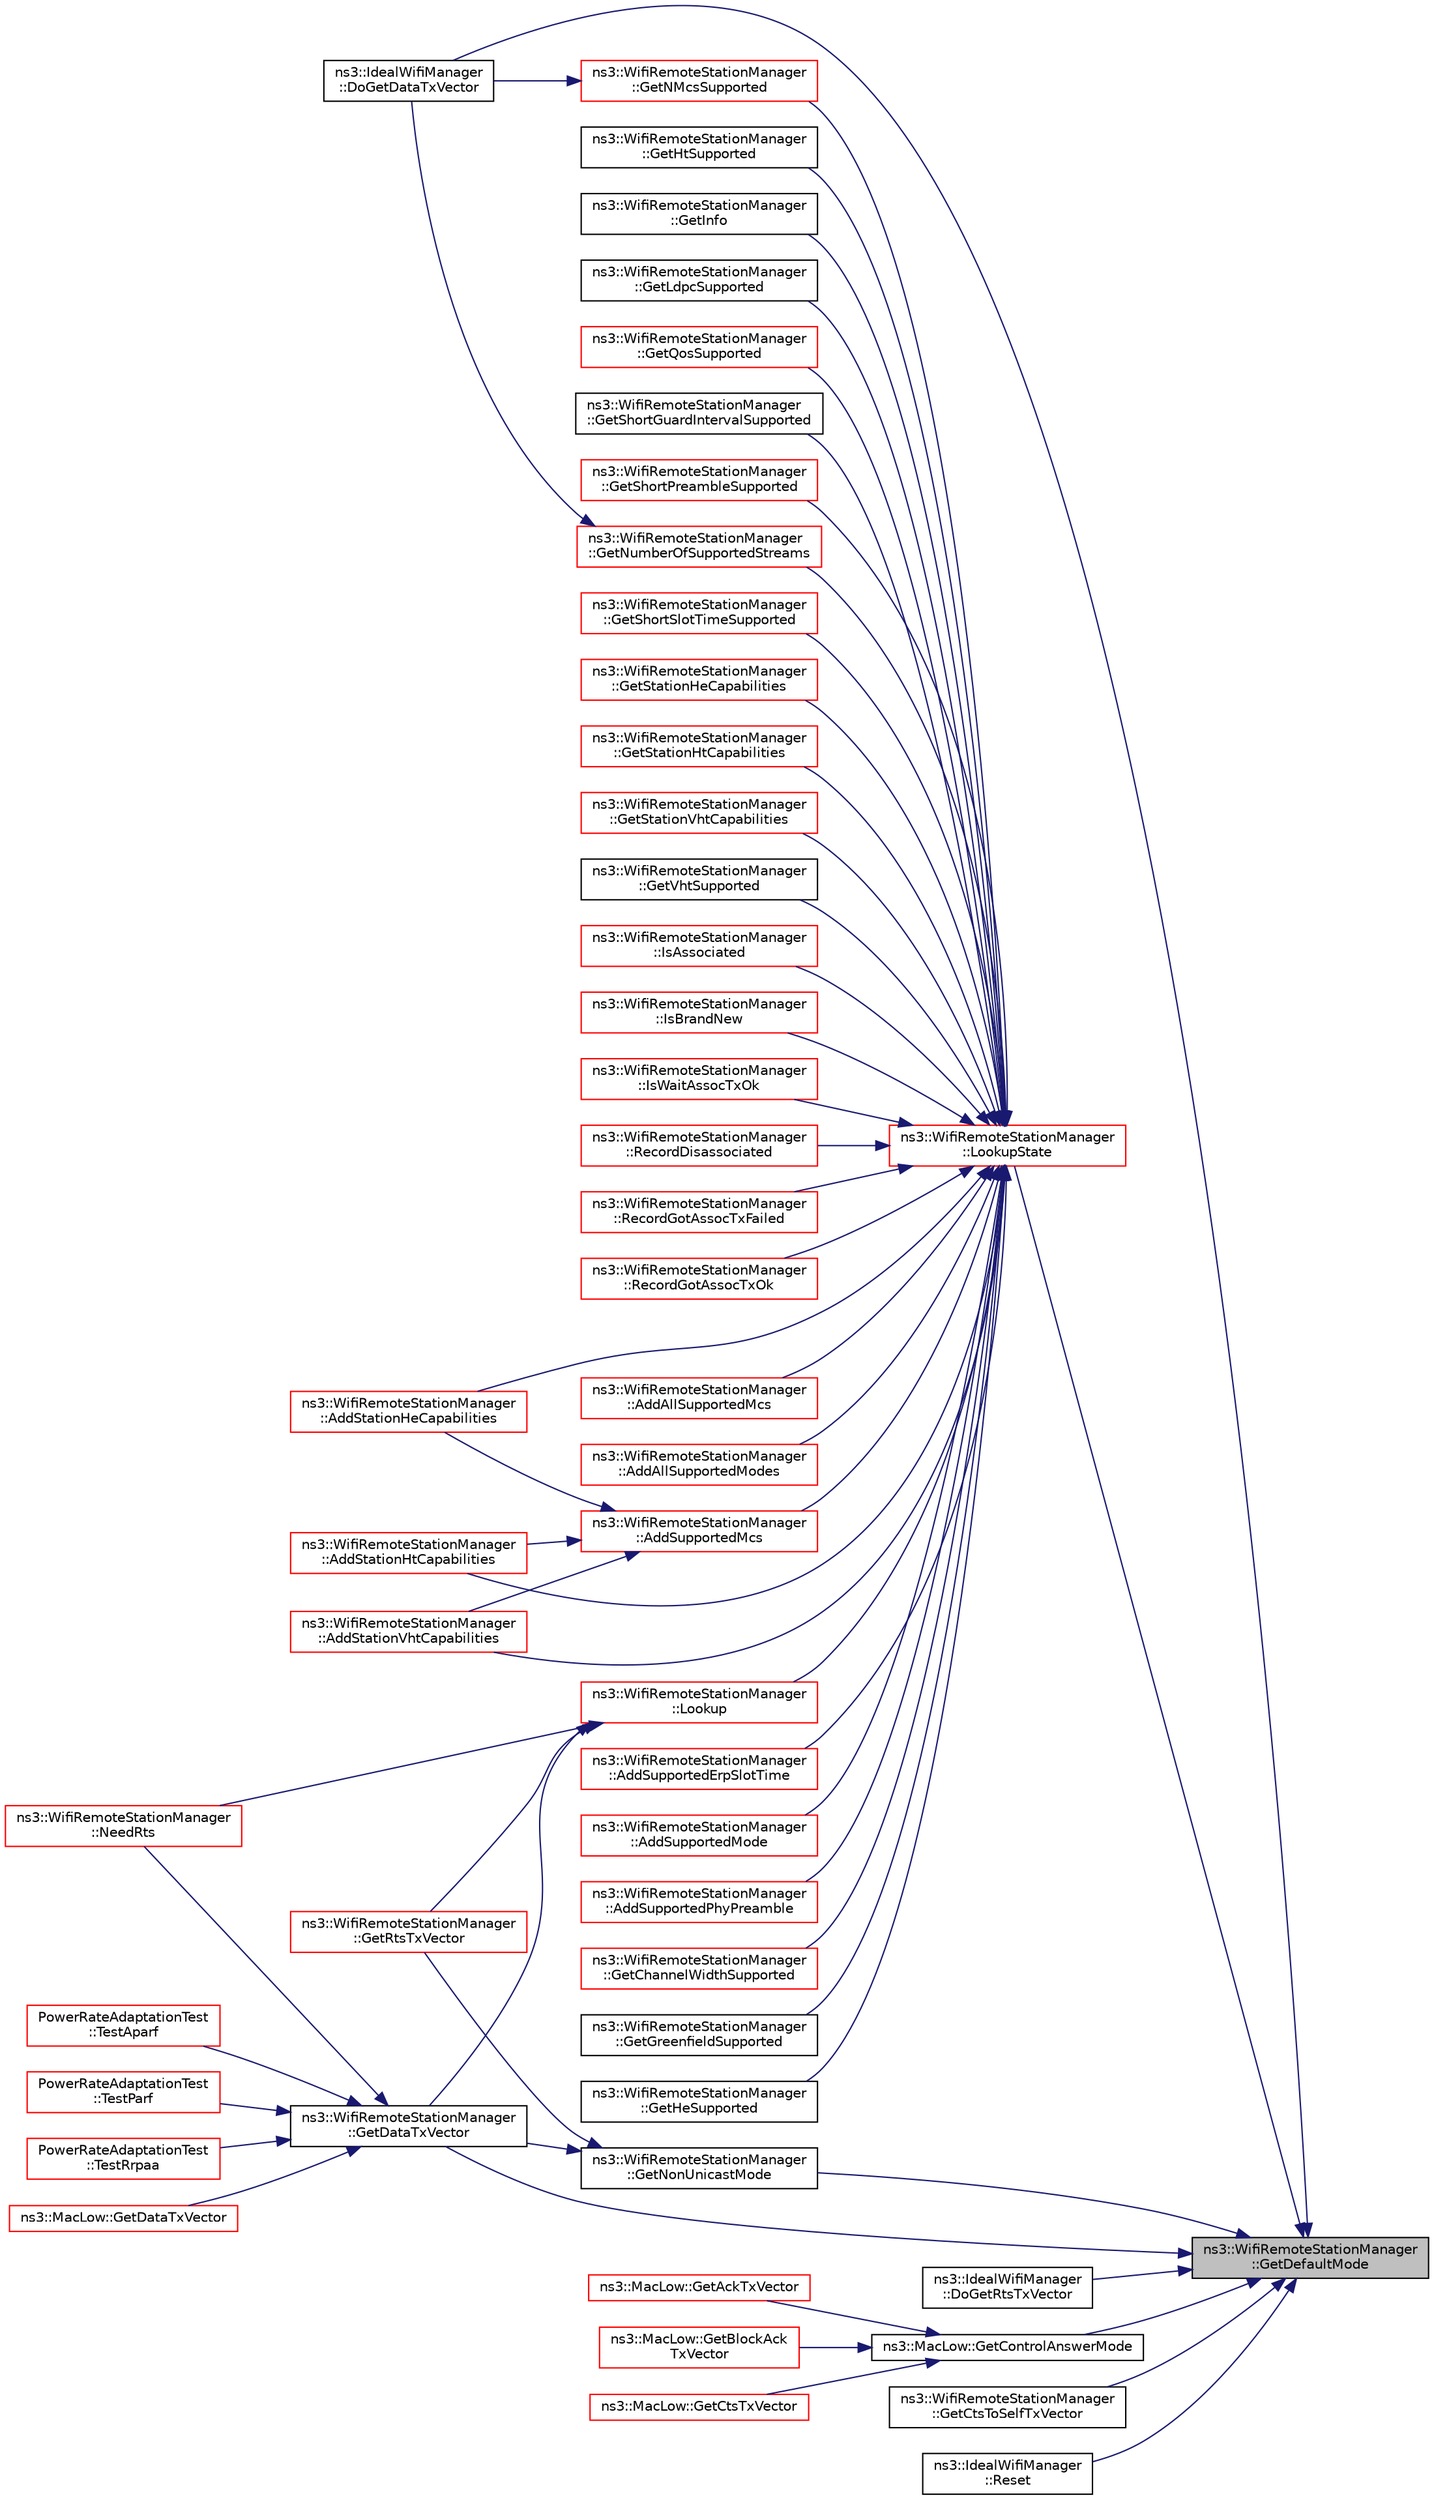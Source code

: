 digraph "ns3::WifiRemoteStationManager::GetDefaultMode"
{
 // LATEX_PDF_SIZE
  edge [fontname="Helvetica",fontsize="10",labelfontname="Helvetica",labelfontsize="10"];
  node [fontname="Helvetica",fontsize="10",shape=record];
  rankdir="RL";
  Node1 [label="ns3::WifiRemoteStationManager\l::GetDefaultMode",height=0.2,width=0.4,color="black", fillcolor="grey75", style="filled", fontcolor="black",tooltip="Return the default transmission mode."];
  Node1 -> Node2 [dir="back",color="midnightblue",fontsize="10",style="solid",fontname="Helvetica"];
  Node2 [label="ns3::IdealWifiManager\l::DoGetDataTxVector",height=0.2,width=0.4,color="black", fillcolor="white", style="filled",URL="$classns3_1_1_ideal_wifi_manager.html#a2e7570eb1f5cbef1067cfb714e94218e",tooltip=" "];
  Node1 -> Node3 [dir="back",color="midnightblue",fontsize="10",style="solid",fontname="Helvetica"];
  Node3 [label="ns3::IdealWifiManager\l::DoGetRtsTxVector",height=0.2,width=0.4,color="black", fillcolor="white", style="filled",URL="$classns3_1_1_ideal_wifi_manager.html#ab263f9a1c04747b2c2b55774bf97854a",tooltip=" "];
  Node1 -> Node4 [dir="back",color="midnightblue",fontsize="10",style="solid",fontname="Helvetica"];
  Node4 [label="ns3::MacLow::GetControlAnswerMode",height=0.2,width=0.4,color="black", fillcolor="white", style="filled",URL="$classns3_1_1_mac_low.html#aebd46ed9f77a2e2cc6a10d5832046f11",tooltip="Get control answer mode function."];
  Node4 -> Node5 [dir="back",color="midnightblue",fontsize="10",style="solid",fontname="Helvetica"];
  Node5 [label="ns3::MacLow::GetAckTxVector",height=0.2,width=0.4,color="red", fillcolor="white", style="filled",URL="$classns3_1_1_mac_low.html#aae813ebc059b7e6aa1c88607e2969936",tooltip="Return a TXVECTOR for the Ack frame given the destination and the mode of the Data used by the sender..."];
  Node4 -> Node21 [dir="back",color="midnightblue",fontsize="10",style="solid",fontname="Helvetica"];
  Node21 [label="ns3::MacLow::GetBlockAck\lTxVector",height=0.2,width=0.4,color="red", fillcolor="white", style="filled",URL="$classns3_1_1_mac_low.html#a227f7cf96af4e059f660cd6668869e69",tooltip="Return a TXVECTOR for the BlockAck frame given the destination and the mode of the Data used by the s..."];
  Node4 -> Node27 [dir="back",color="midnightblue",fontsize="10",style="solid",fontname="Helvetica"];
  Node27 [label="ns3::MacLow::GetCtsTxVector",height=0.2,width=0.4,color="red", fillcolor="white", style="filled",URL="$classns3_1_1_mac_low.html#abe2810a59020adbcf64abbef2bcf319f",tooltip="Return a TXVECTOR for the CTS frame given the destination and the mode of the RTS used by the sender."];
  Node1 -> Node31 [dir="back",color="midnightblue",fontsize="10",style="solid",fontname="Helvetica"];
  Node31 [label="ns3::WifiRemoteStationManager\l::GetCtsToSelfTxVector",height=0.2,width=0.4,color="black", fillcolor="white", style="filled",URL="$classns3_1_1_wifi_remote_station_manager.html#ab678ba97c31f92e03c4cc8dacd7f622b",tooltip="Since CTS-to-self parameters are not dependent on the station, it is implemented in wifi remote stati..."];
  Node1 -> Node32 [dir="back",color="midnightblue",fontsize="10",style="solid",fontname="Helvetica"];
  Node32 [label="ns3::WifiRemoteStationManager\l::GetDataTxVector",height=0.2,width=0.4,color="black", fillcolor="white", style="filled",URL="$classns3_1_1_wifi_remote_station_manager.html#a694863b2c3093952b2629e5a2d341a75",tooltip=" "];
  Node32 -> Node33 [dir="back",color="midnightblue",fontsize="10",style="solid",fontname="Helvetica"];
  Node33 [label="ns3::MacLow::GetDataTxVector",height=0.2,width=0.4,color="red", fillcolor="white", style="filled",URL="$classns3_1_1_mac_low.html#aeb3a8ccdb7a068b7ee69d507a66a1b60",tooltip="Return a TXVECTOR for the Data frame given the destination."];
  Node32 -> Node36 [dir="back",color="midnightblue",fontsize="10",style="solid",fontname="Helvetica"];
  Node36 [label="ns3::WifiRemoteStationManager\l::NeedRts",height=0.2,width=0.4,color="red", fillcolor="white", style="filled",URL="$classns3_1_1_wifi_remote_station_manager.html#a39ace4bf721e87a345bcd650f990ae3c",tooltip=" "];
  Node32 -> Node127 [dir="back",color="midnightblue",fontsize="10",style="solid",fontname="Helvetica"];
  Node127 [label="PowerRateAdaptationTest\l::TestAparf",height=0.2,width=0.4,color="red", fillcolor="white", style="filled",URL="$class_power_rate_adaptation_test.html#a3c3954526cb787125fea4c50cfe76174",tooltip="Test aparf function."];
  Node32 -> Node129 [dir="back",color="midnightblue",fontsize="10",style="solid",fontname="Helvetica"];
  Node129 [label="PowerRateAdaptationTest\l::TestParf",height=0.2,width=0.4,color="red", fillcolor="white", style="filled",URL="$class_power_rate_adaptation_test.html#a06db52c180644f3b961de054c41f2115",tooltip="Test parf function."];
  Node32 -> Node130 [dir="back",color="midnightblue",fontsize="10",style="solid",fontname="Helvetica"];
  Node130 [label="PowerRateAdaptationTest\l::TestRrpaa",height=0.2,width=0.4,color="red", fillcolor="white", style="filled",URL="$class_power_rate_adaptation_test.html#af0e5f044ed9bdf20dc203926ff8677b4",tooltip="Test rrpaa function."];
  Node1 -> Node131 [dir="back",color="midnightblue",fontsize="10",style="solid",fontname="Helvetica"];
  Node131 [label="ns3::WifiRemoteStationManager\l::GetNonUnicastMode",height=0.2,width=0.4,color="black", fillcolor="white", style="filled",URL="$classns3_1_1_wifi_remote_station_manager.html#a67493a6f09cd90a438fceead287a72c0",tooltip="Return a mode for non-unicast packets."];
  Node131 -> Node32 [dir="back",color="midnightblue",fontsize="10",style="solid",fontname="Helvetica"];
  Node131 -> Node132 [dir="back",color="midnightblue",fontsize="10",style="solid",fontname="Helvetica"];
  Node132 [label="ns3::WifiRemoteStationManager\l::GetRtsTxVector",height=0.2,width=0.4,color="red", fillcolor="white", style="filled",URL="$classns3_1_1_wifi_remote_station_manager.html#af1d1d8ad08efe3fbe876c67c17e89ef2",tooltip=" "];
  Node1 -> Node135 [dir="back",color="midnightblue",fontsize="10",style="solid",fontname="Helvetica"];
  Node135 [label="ns3::WifiRemoteStationManager\l::LookupState",height=0.2,width=0.4,color="red", fillcolor="white", style="filled",URL="$classns3_1_1_wifi_remote_station_manager.html#a6a5c20f231324799e383594b546ca733",tooltip="Return the state of the station associated with the given address."];
  Node135 -> Node136 [dir="back",color="midnightblue",fontsize="10",style="solid",fontname="Helvetica"];
  Node136 [label="ns3::WifiRemoteStationManager\l::AddAllSupportedMcs",height=0.2,width=0.4,color="red", fillcolor="white", style="filled",URL="$classns3_1_1_wifi_remote_station_manager.html#a284f2ff0fb0cde5c8b08a3671712de58",tooltip="Invoked in a STA or AP to store all of the MCS supported by a destination which is also supported loc..."];
  Node135 -> Node139 [dir="back",color="midnightblue",fontsize="10",style="solid",fontname="Helvetica"];
  Node139 [label="ns3::WifiRemoteStationManager\l::AddAllSupportedModes",height=0.2,width=0.4,color="red", fillcolor="white", style="filled",URL="$classns3_1_1_wifi_remote_station_manager.html#a4820bca619f254af7ff3ea2990563dbe",tooltip="Invoked in a STA or AP to store all of the modes supported by a destination which is also supported l..."];
  Node135 -> Node140 [dir="back",color="midnightblue",fontsize="10",style="solid",fontname="Helvetica"];
  Node140 [label="ns3::WifiRemoteStationManager\l::AddStationHeCapabilities",height=0.2,width=0.4,color="red", fillcolor="white", style="filled",URL="$classns3_1_1_wifi_remote_station_manager.html#a8ece8d0f0cb39a10d37cd704937a793e",tooltip="Records HE capabilities of the remote station."];
  Node135 -> Node143 [dir="back",color="midnightblue",fontsize="10",style="solid",fontname="Helvetica"];
  Node143 [label="ns3::WifiRemoteStationManager\l::AddStationHtCapabilities",height=0.2,width=0.4,color="red", fillcolor="white", style="filled",URL="$classns3_1_1_wifi_remote_station_manager.html#adeb2ecc44bc7986e1a65835c8f631af0",tooltip="Records HT capabilities of the remote station."];
  Node135 -> Node144 [dir="back",color="midnightblue",fontsize="10",style="solid",fontname="Helvetica"];
  Node144 [label="ns3::WifiRemoteStationManager\l::AddStationVhtCapabilities",height=0.2,width=0.4,color="red", fillcolor="white", style="filled",URL="$classns3_1_1_wifi_remote_station_manager.html#a642d8dc6fde5183e9da367ff8e532220",tooltip="Records VHT capabilities of the remote station."];
  Node135 -> Node145 [dir="back",color="midnightblue",fontsize="10",style="solid",fontname="Helvetica"];
  Node145 [label="ns3::WifiRemoteStationManager\l::AddSupportedErpSlotTime",height=0.2,width=0.4,color="red", fillcolor="white", style="filled",URL="$classns3_1_1_wifi_remote_station_manager.html#ad6f363b975424a99e6190d04078408e5",tooltip="Record whether the short ERP slot time is supported by the station."];
  Node135 -> Node146 [dir="back",color="midnightblue",fontsize="10",style="solid",fontname="Helvetica"];
  Node146 [label="ns3::WifiRemoteStationManager\l::AddSupportedMcs",height=0.2,width=0.4,color="red", fillcolor="white", style="filled",URL="$classns3_1_1_wifi_remote_station_manager.html#a4fd51c027afacdfa7225346d6d88c6b3",tooltip="Record the MCS index supported by the station."];
  Node146 -> Node140 [dir="back",color="midnightblue",fontsize="10",style="solid",fontname="Helvetica"];
  Node146 -> Node143 [dir="back",color="midnightblue",fontsize="10",style="solid",fontname="Helvetica"];
  Node146 -> Node144 [dir="back",color="midnightblue",fontsize="10",style="solid",fontname="Helvetica"];
  Node135 -> Node147 [dir="back",color="midnightblue",fontsize="10",style="solid",fontname="Helvetica"];
  Node147 [label="ns3::WifiRemoteStationManager\l::AddSupportedMode",height=0.2,width=0.4,color="red", fillcolor="white", style="filled",URL="$classns3_1_1_wifi_remote_station_manager.html#a90f4d6b042c2692493446d36a3de799f",tooltip="Invoked in a STA or AP to store the set of modes supported by a destination which is also supported l..."];
  Node135 -> Node152 [dir="back",color="midnightblue",fontsize="10",style="solid",fontname="Helvetica"];
  Node152 [label="ns3::WifiRemoteStationManager\l::AddSupportedPhyPreamble",height=0.2,width=0.4,color="red", fillcolor="white", style="filled",URL="$classns3_1_1_wifi_remote_station_manager.html#ab2fb8b4ebf0f8a3bb32855360764042e",tooltip="Record whether the short PHY preamble is supported by the station."];
  Node135 -> Node153 [dir="back",color="midnightblue",fontsize="10",style="solid",fontname="Helvetica"];
  Node153 [label="ns3::WifiRemoteStationManager\l::GetChannelWidthSupported",height=0.2,width=0.4,color="red", fillcolor="white", style="filled",URL="$classns3_1_1_wifi_remote_station_manager.html#ac30b11b1013f6e679e4e6d69a22c2ecc",tooltip="Return the channel width supported by the station."];
  Node135 -> Node157 [dir="back",color="midnightblue",fontsize="10",style="solid",fontname="Helvetica"];
  Node157 [label="ns3::WifiRemoteStationManager\l::GetGreenfieldSupported",height=0.2,width=0.4,color="black", fillcolor="white", style="filled",URL="$classns3_1_1_wifi_remote_station_manager.html#a6ae97984382fa82ca97b9e07e742b4e0",tooltip="Return whether the station supports Greenfield or not."];
  Node135 -> Node158 [dir="back",color="midnightblue",fontsize="10",style="solid",fontname="Helvetica"];
  Node158 [label="ns3::WifiRemoteStationManager\l::GetHeSupported",height=0.2,width=0.4,color="black", fillcolor="white", style="filled",URL="$classns3_1_1_wifi_remote_station_manager.html#ac72a639bc585c27eca88f2ba21963b34",tooltip="Return whether the station supports HE or not."];
  Node135 -> Node159 [dir="back",color="midnightblue",fontsize="10",style="solid",fontname="Helvetica"];
  Node159 [label="ns3::WifiRemoteStationManager\l::GetHtSupported",height=0.2,width=0.4,color="black", fillcolor="white", style="filled",URL="$classns3_1_1_wifi_remote_station_manager.html#a91ff9cfa36ccd0f84d4760b97dc2e356",tooltip="Return whether the station supports HT or not."];
  Node135 -> Node160 [dir="back",color="midnightblue",fontsize="10",style="solid",fontname="Helvetica"];
  Node160 [label="ns3::WifiRemoteStationManager\l::GetInfo",height=0.2,width=0.4,color="black", fillcolor="white", style="filled",URL="$classns3_1_1_wifi_remote_station_manager.html#a82c4d3a97fc01fd7ffdd828f6292062d",tooltip=" "];
  Node135 -> Node161 [dir="back",color="midnightblue",fontsize="10",style="solid",fontname="Helvetica"];
  Node161 [label="ns3::WifiRemoteStationManager\l::GetLdpcSupported",height=0.2,width=0.4,color="black", fillcolor="white", style="filled",URL="$classns3_1_1_wifi_remote_station_manager.html#a7ef6d75acd8aea6af0d5841e2c1ff724",tooltip="Return whether the station supports LDPC or not."];
  Node135 -> Node162 [dir="back",color="midnightblue",fontsize="10",style="solid",fontname="Helvetica"];
  Node162 [label="ns3::WifiRemoteStationManager\l::GetNMcsSupported",height=0.2,width=0.4,color="red", fillcolor="white", style="filled",URL="$classns3_1_1_wifi_remote_station_manager.html#aae31cddb0568964f6e11e61dbfcf2542",tooltip="Return the number of MCS supported by the station."];
  Node162 -> Node2 [dir="back",color="midnightblue",fontsize="10",style="solid",fontname="Helvetica"];
  Node135 -> Node180 [dir="back",color="midnightblue",fontsize="10",style="solid",fontname="Helvetica"];
  Node180 [label="ns3::WifiRemoteStationManager\l::GetNumberOfSupportedStreams",height=0.2,width=0.4,color="red", fillcolor="white", style="filled",URL="$classns3_1_1_wifi_remote_station_manager.html#a0b892949ceb7de13dd489049563f203c",tooltip="Return the number of spatial streams supported by the station."];
  Node180 -> Node2 [dir="back",color="midnightblue",fontsize="10",style="solid",fontname="Helvetica"];
  Node135 -> Node183 [dir="back",color="midnightblue",fontsize="10",style="solid",fontname="Helvetica"];
  Node183 [label="ns3::WifiRemoteStationManager\l::GetQosSupported",height=0.2,width=0.4,color="red", fillcolor="white", style="filled",URL="$classns3_1_1_wifi_remote_station_manager.html#a04b73c6a796884de658b9557da4f4a89",tooltip="Return whether the given station is QoS capable."];
  Node135 -> Node184 [dir="back",color="midnightblue",fontsize="10",style="solid",fontname="Helvetica"];
  Node184 [label="ns3::WifiRemoteStationManager\l::GetShortGuardIntervalSupported",height=0.2,width=0.4,color="black", fillcolor="white", style="filled",URL="$classns3_1_1_wifi_remote_station_manager.html#a9080f35f4e25776b63a6afacc62a5a88",tooltip="Return whether the station supports HT/VHT short guard interval."];
  Node135 -> Node185 [dir="back",color="midnightblue",fontsize="10",style="solid",fontname="Helvetica"];
  Node185 [label="ns3::WifiRemoteStationManager\l::GetShortPreambleSupported",height=0.2,width=0.4,color="red", fillcolor="white", style="filled",URL="$classns3_1_1_wifi_remote_station_manager.html#a424c8e53ce51d46a143eac39196d2038",tooltip="Return whether the station supports short PHY preamble or not."];
  Node135 -> Node189 [dir="back",color="midnightblue",fontsize="10",style="solid",fontname="Helvetica"];
  Node189 [label="ns3::WifiRemoteStationManager\l::GetShortSlotTimeSupported",height=0.2,width=0.4,color="red", fillcolor="white", style="filled",URL="$classns3_1_1_wifi_remote_station_manager.html#a64c726d729b0ce87911ad7e422520b67",tooltip="Return whether the station supports short ERP slot time or not."];
  Node135 -> Node191 [dir="back",color="midnightblue",fontsize="10",style="solid",fontname="Helvetica"];
  Node191 [label="ns3::WifiRemoteStationManager\l::GetStationHeCapabilities",height=0.2,width=0.4,color="red", fillcolor="white", style="filled",URL="$classns3_1_1_wifi_remote_station_manager.html#aa8a07acd517ba9c523343b5b5045f993",tooltip="Return the HE capabilities sent by the remote station."];
  Node135 -> Node194 [dir="back",color="midnightblue",fontsize="10",style="solid",fontname="Helvetica"];
  Node194 [label="ns3::WifiRemoteStationManager\l::GetStationHtCapabilities",height=0.2,width=0.4,color="red", fillcolor="white", style="filled",URL="$classns3_1_1_wifi_remote_station_manager.html#a7827844036c356396e22d5c7a743fcba",tooltip="Return the HT capabilities sent by the remote station."];
  Node135 -> Node197 [dir="back",color="midnightblue",fontsize="10",style="solid",fontname="Helvetica"];
  Node197 [label="ns3::WifiRemoteStationManager\l::GetStationVhtCapabilities",height=0.2,width=0.4,color="red", fillcolor="white", style="filled",URL="$classns3_1_1_wifi_remote_station_manager.html#ac824c8a26d1f205c3ecf347c14c68267",tooltip="Return the VHT capabilities sent by the remote station."];
  Node135 -> Node198 [dir="back",color="midnightblue",fontsize="10",style="solid",fontname="Helvetica"];
  Node198 [label="ns3::WifiRemoteStationManager\l::GetVhtSupported",height=0.2,width=0.4,color="black", fillcolor="white", style="filled",URL="$classns3_1_1_wifi_remote_station_manager.html#aa9c4ffc735aa45005a674dec0f3d5f9a",tooltip="Return whether the station supports VHT or not."];
  Node135 -> Node199 [dir="back",color="midnightblue",fontsize="10",style="solid",fontname="Helvetica"];
  Node199 [label="ns3::WifiRemoteStationManager\l::IsAssociated",height=0.2,width=0.4,color="red", fillcolor="white", style="filled",URL="$classns3_1_1_wifi_remote_station_manager.html#a77a584441267f8d0ecc1d048606bcab1",tooltip="Return whether the station associated."];
  Node135 -> Node201 [dir="back",color="midnightblue",fontsize="10",style="solid",fontname="Helvetica"];
  Node201 [label="ns3::WifiRemoteStationManager\l::IsBrandNew",height=0.2,width=0.4,color="red", fillcolor="white", style="filled",URL="$classns3_1_1_wifi_remote_station_manager.html#a30badbd2880707a2f4a25ee45f464045",tooltip="Return whether the station state is brand new."];
  Node135 -> Node202 [dir="back",color="midnightblue",fontsize="10",style="solid",fontname="Helvetica"];
  Node202 [label="ns3::WifiRemoteStationManager\l::IsWaitAssocTxOk",height=0.2,width=0.4,color="red", fillcolor="white", style="filled",URL="$classns3_1_1_wifi_remote_station_manager.html#af9131818f8f0cbb26fdce64cf7a0972b",tooltip="Return whether we are waiting for an ACK for the association response we sent."];
  Node135 -> Node203 [dir="back",color="midnightblue",fontsize="10",style="solid",fontname="Helvetica"];
  Node203 [label="ns3::WifiRemoteStationManager\l::Lookup",height=0.2,width=0.4,color="red", fillcolor="white", style="filled",URL="$classns3_1_1_wifi_remote_station_manager.html#a230ec2422481af84c0e2a8dcc1ccb630",tooltip="Return the station associated with the given address."];
  Node203 -> Node32 [dir="back",color="midnightblue",fontsize="10",style="solid",fontname="Helvetica"];
  Node203 -> Node132 [dir="back",color="midnightblue",fontsize="10",style="solid",fontname="Helvetica"];
  Node203 -> Node36 [dir="back",color="midnightblue",fontsize="10",style="solid",fontname="Helvetica"];
  Node135 -> Node228 [dir="back",color="midnightblue",fontsize="10",style="solid",fontname="Helvetica"];
  Node228 [label="ns3::WifiRemoteStationManager\l::RecordDisassociated",height=0.2,width=0.4,color="red", fillcolor="white", style="filled",URL="$classns3_1_1_wifi_remote_station_manager.html#abcb92c63342aed2603c1dfb131e0fe8a",tooltip="Records that the STA was disassociated."];
  Node135 -> Node229 [dir="back",color="midnightblue",fontsize="10",style="solid",fontname="Helvetica"];
  Node229 [label="ns3::WifiRemoteStationManager\l::RecordGotAssocTxFailed",height=0.2,width=0.4,color="red", fillcolor="white", style="filled",URL="$classns3_1_1_wifi_remote_station_manager.html#ae84c9b8961758783f13640e2300aab83",tooltip="Records that we missed an ACK for the association response we sent."];
  Node135 -> Node230 [dir="back",color="midnightblue",fontsize="10",style="solid",fontname="Helvetica"];
  Node230 [label="ns3::WifiRemoteStationManager\l::RecordGotAssocTxOk",height=0.2,width=0.4,color="red", fillcolor="white", style="filled",URL="$classns3_1_1_wifi_remote_station_manager.html#a8c61f2f22d687bcb7eff7c5342906005",tooltip="Records that we got an ACK for the association response we sent."];
  Node1 -> Node234 [dir="back",color="midnightblue",fontsize="10",style="solid",fontname="Helvetica"];
  Node234 [label="ns3::IdealWifiManager\l::Reset",height=0.2,width=0.4,color="black", fillcolor="white", style="filled",URL="$classns3_1_1_ideal_wifi_manager.html#a052a3d3e3ea99b1068de57124a17b50e",tooltip="Reset the station, invoked if the maximum amount of retries has failed."];
}
